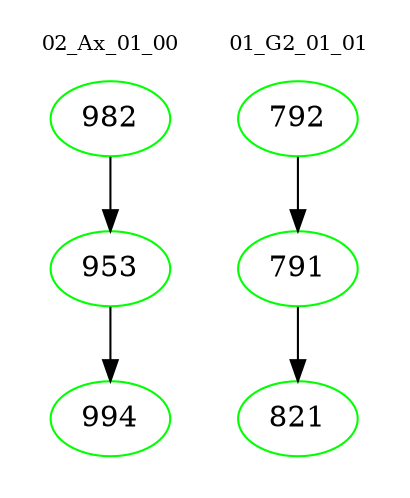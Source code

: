 digraph{
subgraph cluster_0 {
color = white
label = "02_Ax_01_00";
fontsize=10;
T0_982 [label="982", color="green"]
T0_982 -> T0_953 [color="black"]
T0_953 [label="953", color="green"]
T0_953 -> T0_994 [color="black"]
T0_994 [label="994", color="green"]
}
subgraph cluster_1 {
color = white
label = "01_G2_01_01";
fontsize=10;
T1_792 [label="792", color="green"]
T1_792 -> T1_791 [color="black"]
T1_791 [label="791", color="green"]
T1_791 -> T1_821 [color="black"]
T1_821 [label="821", color="green"]
}
}
